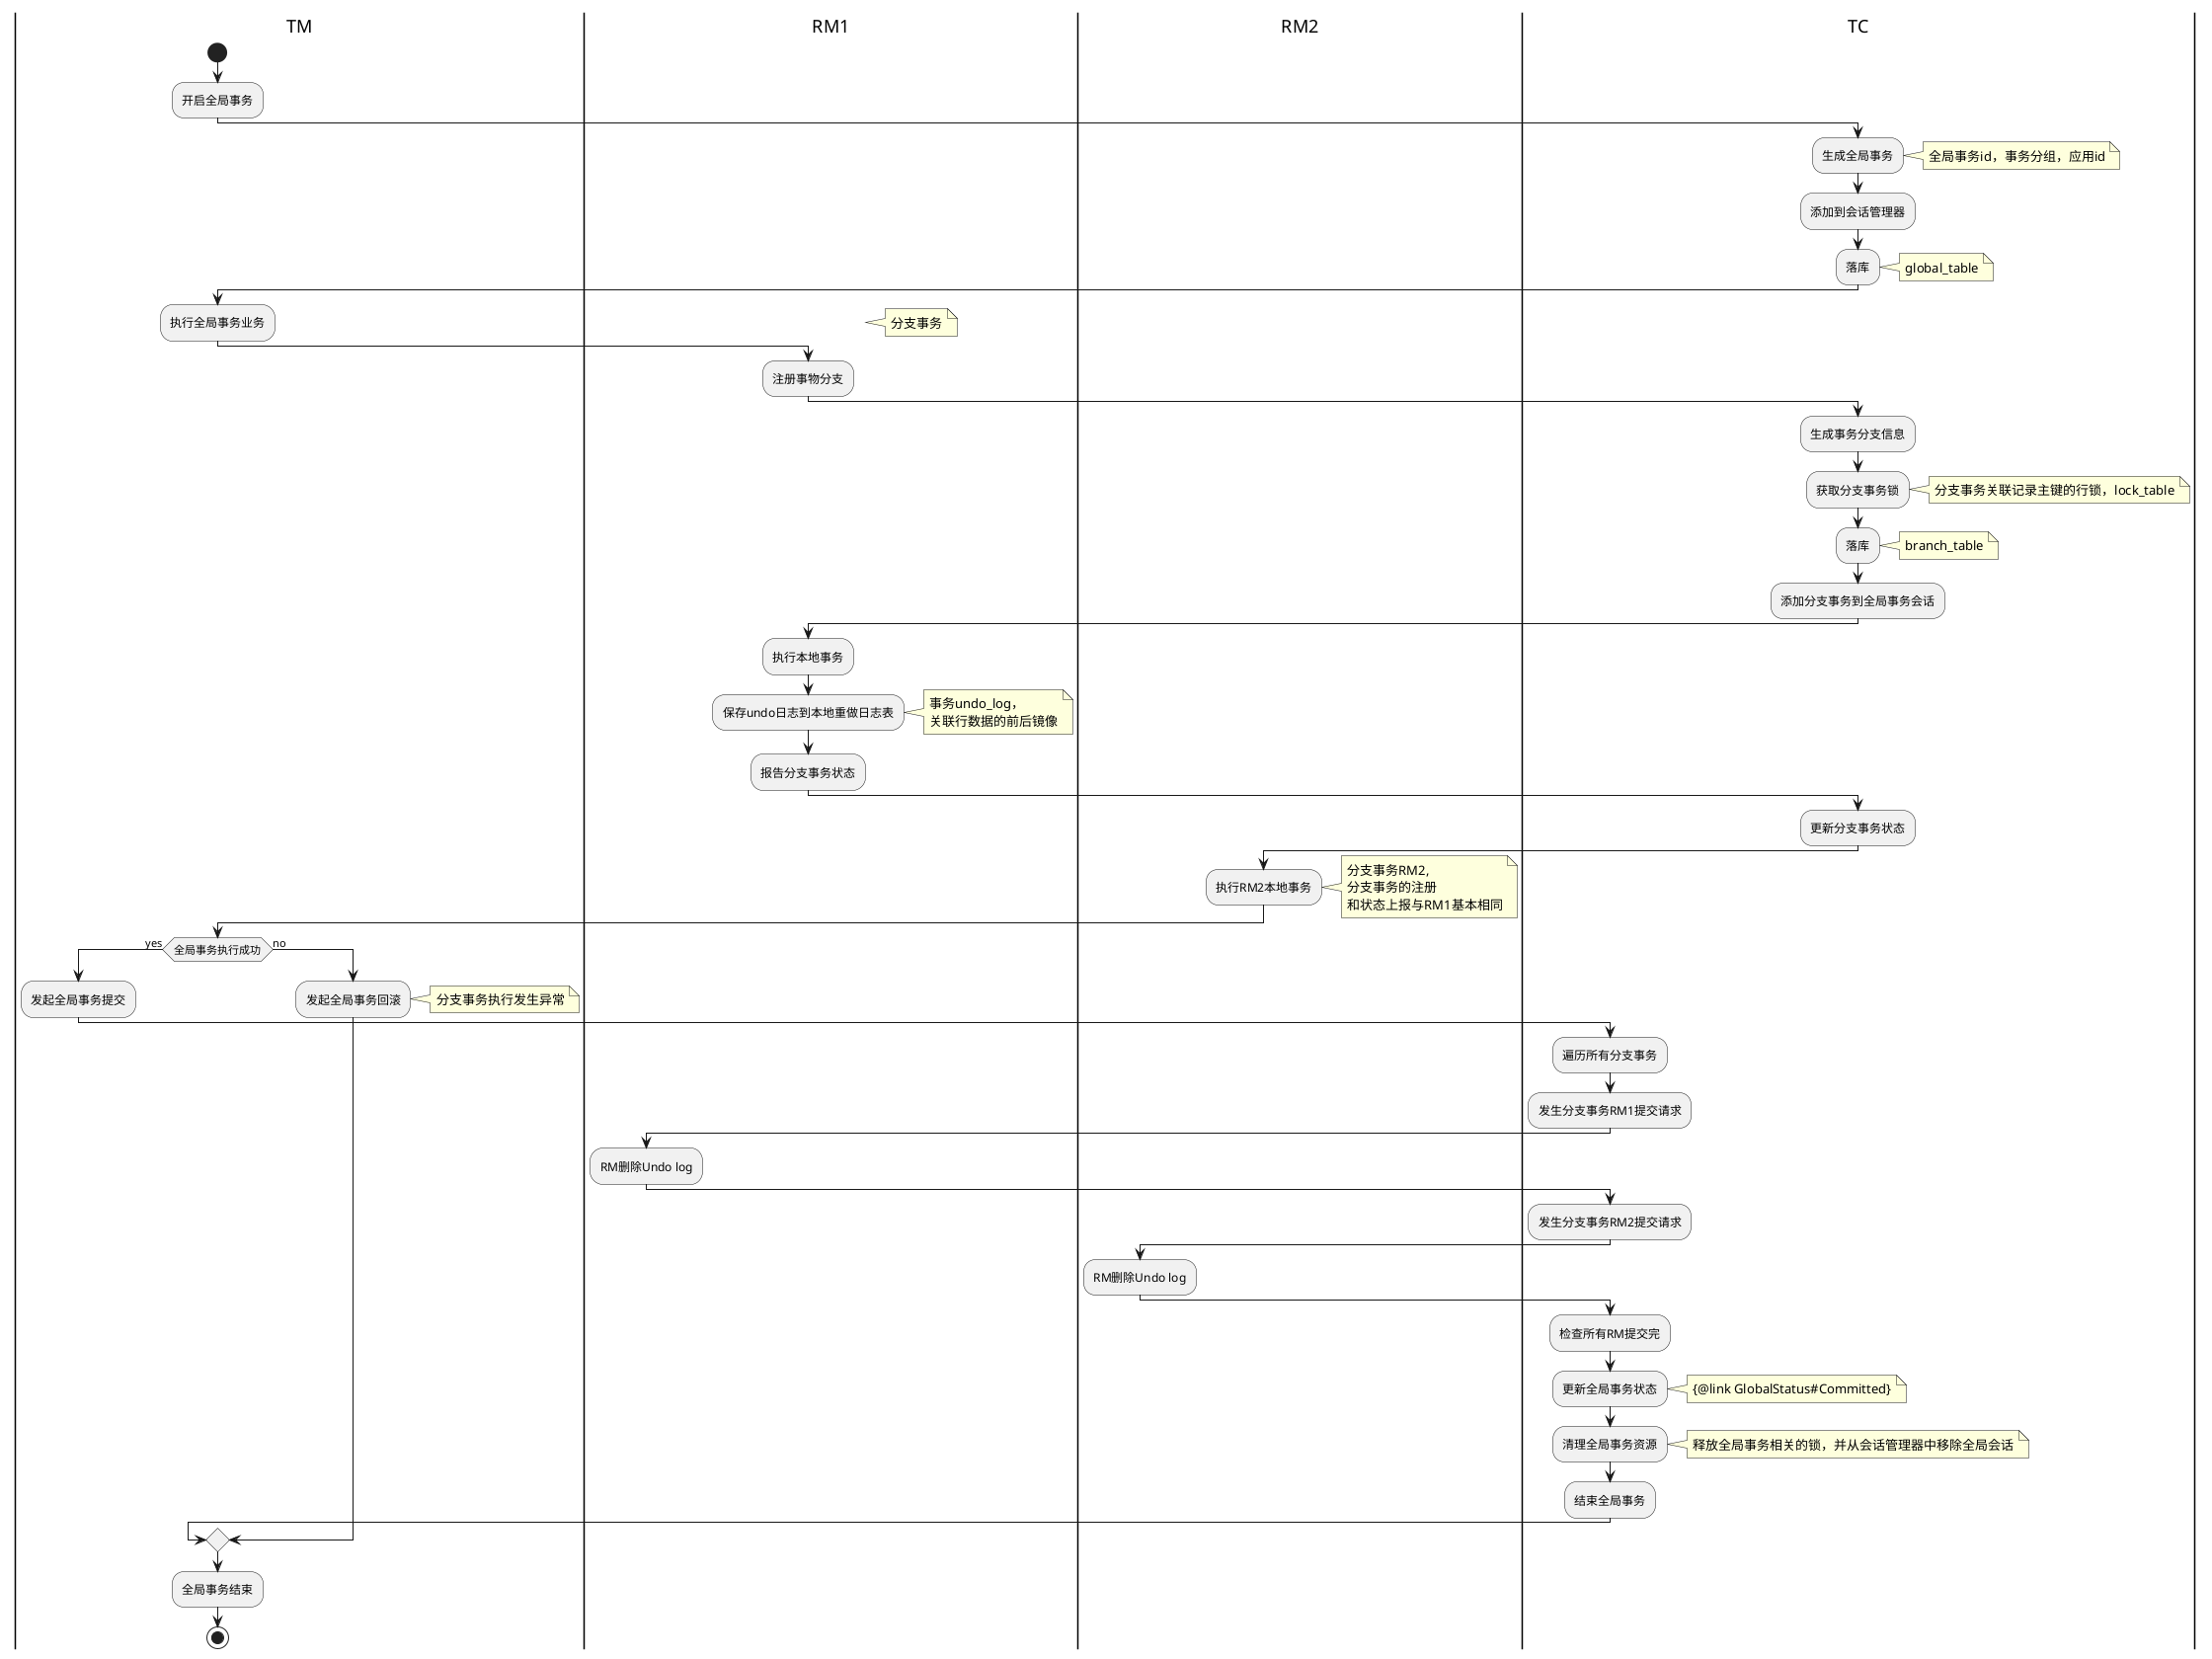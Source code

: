 @startuml
|TM|
start
:开启全局事务;
|RM1|
|RM2|
|TC|
:生成全局事务;
note right
全局事务id，事务分组，应用id
end note
:添加到会话管理器;
:落库;
note right
global_table
end note
|TM|
:执行全局事务业务;
|RM1|
note right
分支事务
end note
:注册事物分支;
|TC|
:生成事务分支信息;
:获取分支事务锁;
note right
分支事务关联记录主键的行锁，lock_table
end note
:落库;
note right
branch_table
end note
:添加分支事务到全局事务会话;
|RM1|
:执行本地事务;
:保存undo日志到本地重做日志表;
note right
事务undo_log，
关联行数据的前后镜像
end note
:报告分支事务状态;
|TC|
:更新分支事务状态;
|RM2|
:执行RM2本地事务;
note right
分支事务RM2,
分支事务的注册
和状态上报与RM1基本相同
end note

|TM|
if (全局事务执行成功) then (yes)
:发起全局事务提交;
|TC|
:遍历所有分支事务;
:发生分支事务RM1提交请求;
|RM1|
:RM删除Undo log;
|TC|
:发生分支事务RM2提交请求;
|RM2|
:RM删除Undo log;
|TC|
:检查所有RM提交完;
:更新全局事务状态;
note right
{@link GlobalStatus#Committed}
end note
:清理全局事务资源;
note right
释放全局事务相关的锁，并从会话管理器中移除全局会话
end note
:结束全局事务;
else (no)
|TM|
:发起全局事务回滚;
note right
分支事务执行发生异常
end note
|TC|
endif
|TM|
:全局事务结束;
stop
@enduml